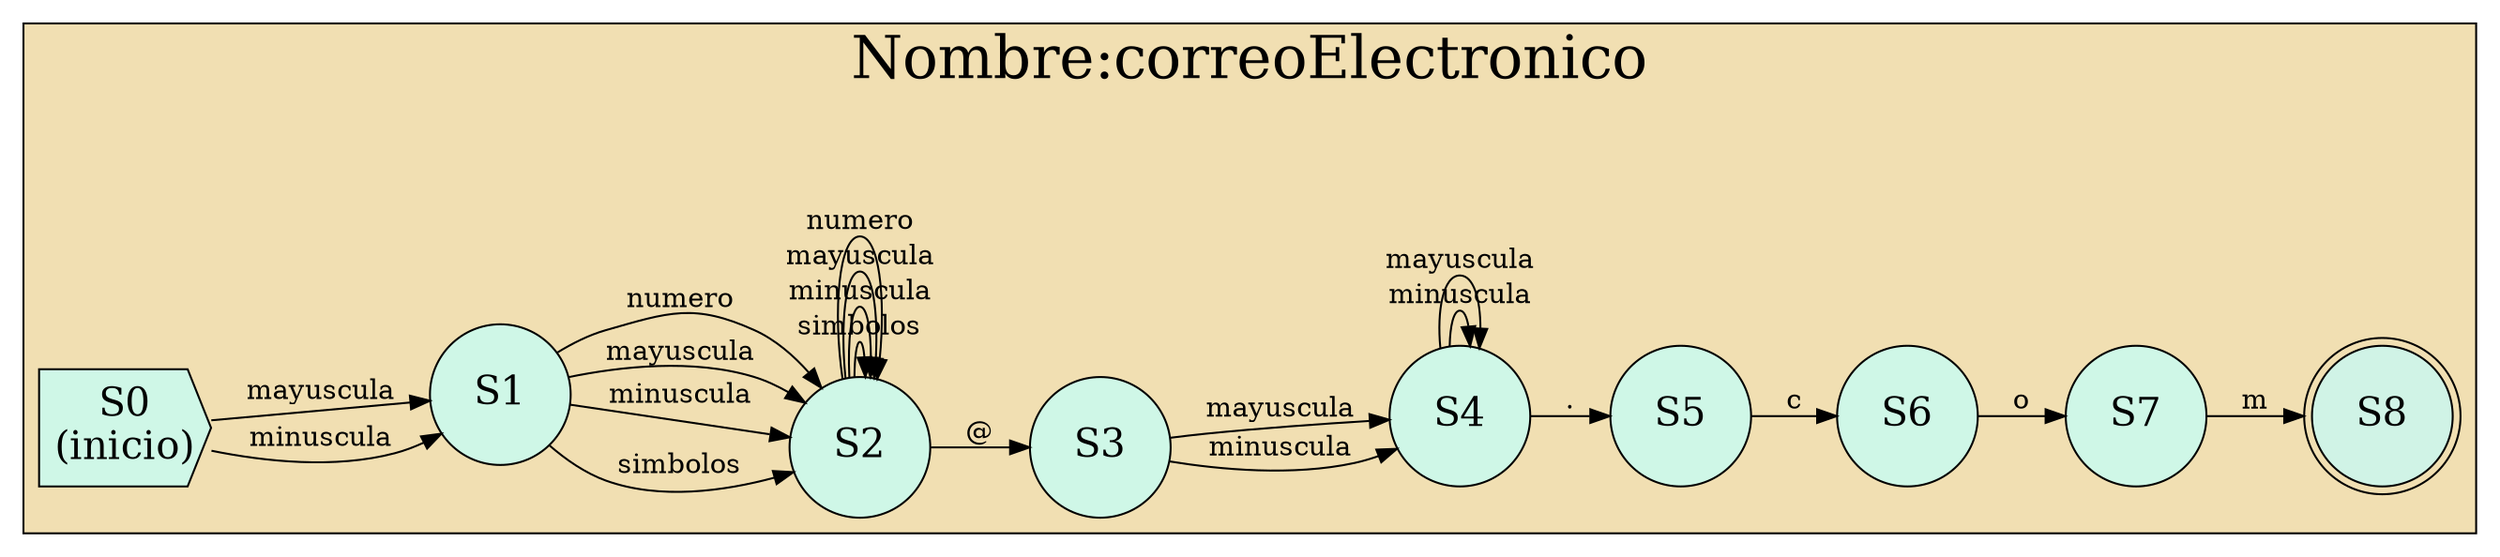 digraph Patron{ 

    rankdir = LR
    layout = dot
    node[shape = circle, width = 1, height = 1]; 
    subgraph Cluster_A{ 
    label = "Nombre:correoElectronico"   
    fontcolor ="black" 
    fontsize = 30 
    bgcolor ="#F1DFB2" 
	nodeS3[label = "S3" fontcolor = "#000000" fontsize = 20 fillcolor = "#CFF7E7" style = filled]; 
	nodeS4[label = "S4" fontcolor = "#000000" fontsize = 20 fillcolor = "#CFF7E7" style = filled]; 
	nodeS5[label = "S5" fontcolor = "#000000" fontsize = 20 fillcolor = "#CFF7E7" style = filled]; 
	nodeS6[label = "S6" fontcolor = "#000000" fontsize = 20 fillcolor = "#CFF7E7" style = filled]; 
	nodeS7[label = "S7" fontcolor = "#000000" fontsize = 20 fillcolor = "#CFF7E7" style = filled]; 
    nodeS8[label = "S8" fontcolor = "#000000" fontsize = 20 fillcolor = "#D0F3E6" style = filled shape = doublecircle]; 
    nodeS0[label = "S0
(inicio)" fontcolor = "#000000" fontsize = 20 fillcolor = "#CFF7E7" style = filled shape = cds]; 
	nodeS1[label = "S1" fontcolor = "#000000" fontsize = 20 fillcolor = "#CFF7E7" style = filled]; 
	nodeS2[label = "S2" fontcolor = "#000000" fontsize = 20 fillcolor = "#CFF7E7" style = filled]; 
    nodeS3->nodeS4[label = minuscula]
    nodeS3->nodeS4[label = mayuscula]
    nodeS4->nodeS4[label = minuscula]
    nodeS4->nodeS4[label = mayuscula]
    nodeS4->nodeS5[label = "\."]
    nodeS5->nodeS6[label = c]
    nodeS6->nodeS7[label = o]
    nodeS7->nodeS8[label = m]
    nodeS0->nodeS1[label = minuscula]
    nodeS0->nodeS1[label = mayuscula]
    nodeS1->nodeS2[label = simbolos]
    nodeS1->nodeS2[label = minuscula]
    nodeS1->nodeS2[label = mayuscula]
    nodeS1->nodeS2[label = numero]
    nodeS2->nodeS2[label = simbolos]
    nodeS2->nodeS2[label = minuscula]
    nodeS2->nodeS2[label = mayuscula]
    nodeS2->nodeS2[label = numero]
    nodeS2->nodeS3[label = "\@"]

    } 

}
